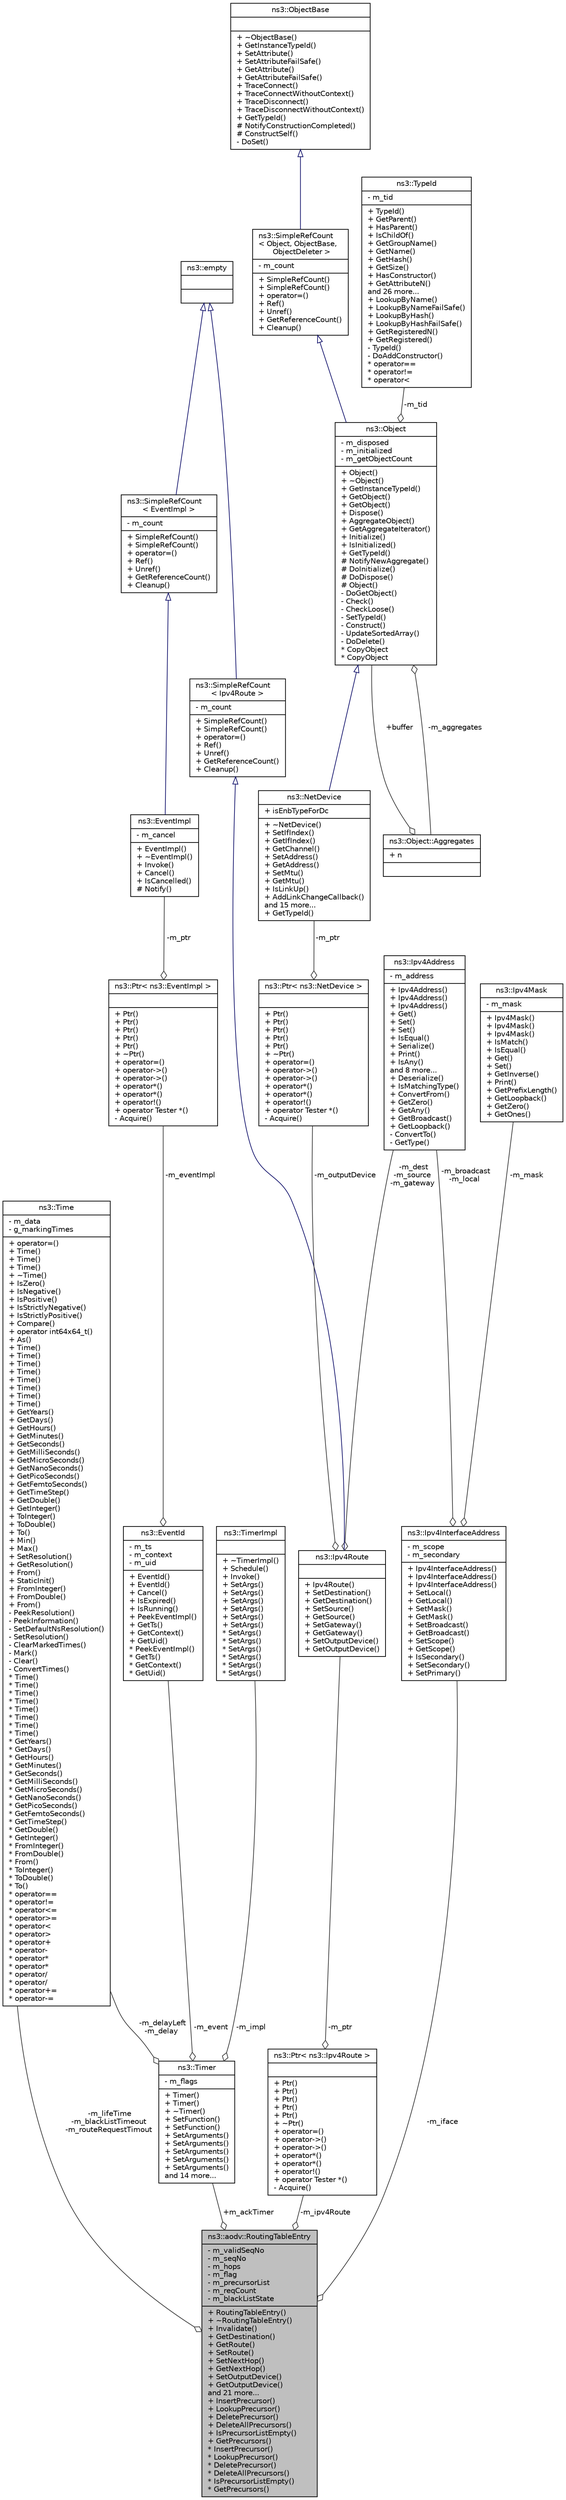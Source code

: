 digraph "ns3::aodv::RoutingTableEntry"
{
  edge [fontname="Helvetica",fontsize="10",labelfontname="Helvetica",labelfontsize="10"];
  node [fontname="Helvetica",fontsize="10",shape=record];
  Node1 [label="{ns3::aodv::RoutingTableEntry\n|- m_validSeqNo\l- m_seqNo\l- m_hops\l- m_flag\l- m_precursorList\l- m_reqCount\l- m_blackListState\l|+ RoutingTableEntry()\l+ ~RoutingTableEntry()\l+ Invalidate()\l+ GetDestination()\l+ GetRoute()\l+ SetRoute()\l+ SetNextHop()\l+ GetNextHop()\l+ SetOutputDevice()\l+ GetOutputDevice()\land 21 more...\l+ InsertPrecursor()\l+ LookupPrecursor()\l+ DeletePrecursor()\l+ DeleteAllPrecursors()\l+ IsPrecursorListEmpty()\l+ GetPrecursors()\l* InsertPrecursor()\l* LookupPrecursor()\l* DeletePrecursor()\l* DeleteAllPrecursors()\l* IsPrecursorListEmpty()\l* GetPrecursors()\l}",height=0.2,width=0.4,color="black", fillcolor="grey75", style="filled", fontcolor="black"];
  Node2 -> Node1 [color="grey25",fontsize="10",style="solid",label=" -m_lifeTime\n-m_blackListTimeout\n-m_routeRequestTimout" ,arrowhead="odiamond"];
  Node2 [label="{ns3::Time\n|- m_data\l- g_markingTimes\l|+ operator=()\l+ Time()\l+ Time()\l+ Time()\l+ ~Time()\l+ IsZero()\l+ IsNegative()\l+ IsPositive()\l+ IsStrictlyNegative()\l+ IsStrictlyPositive()\l+ Compare()\l+ operator int64x64_t()\l+ As()\l+ Time()\l+ Time()\l+ Time()\l+ Time()\l+ Time()\l+ Time()\l+ Time()\l+ Time()\l+ GetYears()\l+ GetDays()\l+ GetHours()\l+ GetMinutes()\l+ GetSeconds()\l+ GetMilliSeconds()\l+ GetMicroSeconds()\l+ GetNanoSeconds()\l+ GetPicoSeconds()\l+ GetFemtoSeconds()\l+ GetTimeStep()\l+ GetDouble()\l+ GetInteger()\l+ ToInteger()\l+ ToDouble()\l+ To()\l+ Min()\l+ Max()\l+ SetResolution()\l+ GetResolution()\l+ From()\l+ StaticInit()\l+ FromInteger()\l+ FromDouble()\l+ From()\l- PeekResolution()\l- PeekInformation()\l- SetDefaultNsResolution()\l- SetResolution()\l- ClearMarkedTimes()\l- Mark()\l- Clear()\l- ConvertTimes()\l* Time()\l* Time()\l* Time()\l* Time()\l* Time()\l* Time()\l* Time()\l* Time()\l* GetYears()\l* GetDays()\l* GetHours()\l* GetMinutes()\l* GetSeconds()\l* GetMilliSeconds()\l* GetMicroSeconds()\l* GetNanoSeconds()\l* GetPicoSeconds()\l* GetFemtoSeconds()\l* GetTimeStep()\l* GetDouble()\l* GetInteger()\l* FromInteger()\l* FromDouble()\l* From()\l* ToInteger()\l* ToDouble()\l* To()\l* operator==\l* operator!=\l* operator\<=\l* operator\>=\l* operator\<\l* operator\>\l* operator+\l* operator-\l* operator*\l* operator*\l* operator/\l* operator/\l* operator+=\l* operator-=\l}",height=0.2,width=0.4,color="black", fillcolor="white", style="filled",URL="$dc/d04/classns3_1_1Time.html",tooltip="Simulation virtual time values and global simulation resolution. "];
  Node3 -> Node1 [color="grey25",fontsize="10",style="solid",label=" -m_iface" ,arrowhead="odiamond"];
  Node3 [label="{ns3::Ipv4InterfaceAddress\n|- m_scope\l- m_secondary\l|+ Ipv4InterfaceAddress()\l+ Ipv4InterfaceAddress()\l+ Ipv4InterfaceAddress()\l+ SetLocal()\l+ GetLocal()\l+ SetMask()\l+ GetMask()\l+ SetBroadcast()\l+ GetBroadcast()\l+ SetScope()\l+ GetScope()\l+ IsSecondary()\l+ SetSecondary()\l+ SetPrimary()\l}",height=0.2,width=0.4,color="black", fillcolor="white", style="filled",URL="$d4/d16/classns3_1_1Ipv4InterfaceAddress.html",tooltip="a class to store IPv4 address information on an interface "];
  Node4 -> Node3 [color="grey25",fontsize="10",style="solid",label=" -m_mask" ,arrowhead="odiamond"];
  Node4 [label="{ns3::Ipv4Mask\n|- m_mask\l|+ Ipv4Mask()\l+ Ipv4Mask()\l+ Ipv4Mask()\l+ IsMatch()\l+ IsEqual()\l+ Get()\l+ Set()\l+ GetInverse()\l+ Print()\l+ GetPrefixLength()\l+ GetLoopback()\l+ GetZero()\l+ GetOnes()\l}",height=0.2,width=0.4,color="black", fillcolor="white", style="filled",URL="$d5/df8/classns3_1_1Ipv4Mask.html",tooltip="a class to represent an Ipv4 address mask "];
  Node5 -> Node3 [color="grey25",fontsize="10",style="solid",label=" -m_broadcast\n-m_local" ,arrowhead="odiamond"];
  Node5 [label="{ns3::Ipv4Address\n|- m_address\l|+ Ipv4Address()\l+ Ipv4Address()\l+ Ipv4Address()\l+ Get()\l+ Set()\l+ Set()\l+ IsEqual()\l+ Serialize()\l+ Print()\l+ IsAny()\land 8 more...\l+ Deserialize()\l+ IsMatchingType()\l+ ConvertFrom()\l+ GetZero()\l+ GetAny()\l+ GetBroadcast()\l+ GetLoopback()\l- ConvertTo()\l- GetType()\l}",height=0.2,width=0.4,color="black", fillcolor="white", style="filled",URL="$de/d55/classns3_1_1Ipv4Address.html",tooltip="Ipv4 addresses are stored in host order in this class. "];
  Node6 -> Node1 [color="grey25",fontsize="10",style="solid",label=" -m_ipv4Route" ,arrowhead="odiamond"];
  Node6 [label="{ns3::Ptr\< ns3::Ipv4Route \>\n||+ Ptr()\l+ Ptr()\l+ Ptr()\l+ Ptr()\l+ Ptr()\l+ ~Ptr()\l+ operator=()\l+ operator-\>()\l+ operator-\>()\l+ operator*()\l+ operator*()\l+ operator!()\l+ operator Tester *()\l- Acquire()\l}",height=0.2,width=0.4,color="black", fillcolor="white", style="filled",URL="$dc/d90/classns3_1_1Ptr.html"];
  Node7 -> Node6 [color="grey25",fontsize="10",style="solid",label=" -m_ptr" ,arrowhead="odiamond"];
  Node7 [label="{ns3::Ipv4Route\n||+ Ipv4Route()\l+ SetDestination()\l+ GetDestination()\l+ SetSource()\l+ GetSource()\l+ SetGateway()\l+ GetGateway()\l+ SetOutputDevice()\l+ GetOutputDevice()\l}",height=0.2,width=0.4,color="black", fillcolor="white", style="filled",URL="$d7/dbb/classns3_1_1Ipv4Route.html",tooltip="IPv4 route cache entry (similar to Linux struct rtable) "];
  Node8 -> Node7 [dir="back",color="midnightblue",fontsize="10",style="solid",arrowtail="onormal"];
  Node8 [label="{ns3::SimpleRefCount\l\< Ipv4Route \>\n|- m_count\l|+ SimpleRefCount()\l+ SimpleRefCount()\l+ operator=()\l+ Ref()\l+ Unref()\l+ GetReferenceCount()\l+ Cleanup()\l}",height=0.2,width=0.4,color="black", fillcolor="white", style="filled",URL="$da/da1/classns3_1_1SimpleRefCount.html"];
  Node9 -> Node8 [dir="back",color="midnightblue",fontsize="10",style="solid",arrowtail="onormal"];
  Node9 [label="{ns3::empty\n||}",height=0.2,width=0.4,color="black", fillcolor="white", style="filled",URL="$d9/d6a/classns3_1_1empty.html",tooltip="make Callback use a separate empty type "];
  Node10 -> Node7 [color="grey25",fontsize="10",style="solid",label=" -m_outputDevice" ,arrowhead="odiamond"];
  Node10 [label="{ns3::Ptr\< ns3::NetDevice \>\n||+ Ptr()\l+ Ptr()\l+ Ptr()\l+ Ptr()\l+ Ptr()\l+ ~Ptr()\l+ operator=()\l+ operator-\>()\l+ operator-\>()\l+ operator*()\l+ operator*()\l+ operator!()\l+ operator Tester *()\l- Acquire()\l}",height=0.2,width=0.4,color="black", fillcolor="white", style="filled",URL="$dc/d90/classns3_1_1Ptr.html"];
  Node11 -> Node10 [color="grey25",fontsize="10",style="solid",label=" -m_ptr" ,arrowhead="odiamond"];
  Node11 [label="{ns3::NetDevice\n|+ isEnbTypeForDc\l|+ ~NetDevice()\l+ SetIfIndex()\l+ GetIfIndex()\l+ GetChannel()\l+ SetAddress()\l+ GetAddress()\l+ SetMtu()\l+ GetMtu()\l+ IsLinkUp()\l+ AddLinkChangeCallback()\land 15 more...\l+ GetTypeId()\l}",height=0.2,width=0.4,color="black", fillcolor="white", style="filled",URL="$d9/dac/classns3_1_1NetDevice.html",tooltip="Network layer to device interface. "];
  Node12 -> Node11 [dir="back",color="midnightblue",fontsize="10",style="solid",arrowtail="onormal"];
  Node12 [label="{ns3::Object\n|- m_disposed\l- m_initialized\l- m_getObjectCount\l|+ Object()\l+ ~Object()\l+ GetInstanceTypeId()\l+ GetObject()\l+ GetObject()\l+ Dispose()\l+ AggregateObject()\l+ GetAggregateIterator()\l+ Initialize()\l+ IsInitialized()\l+ GetTypeId()\l# NotifyNewAggregate()\l# DoInitialize()\l# DoDispose()\l# Object()\l- DoGetObject()\l- Check()\l- CheckLoose()\l- SetTypeId()\l- Construct()\l- UpdateSortedArray()\l- DoDelete()\l* CopyObject\l* CopyObject\l}",height=0.2,width=0.4,color="black", fillcolor="white", style="filled",URL="$d9/d77/classns3_1_1Object.html",tooltip="A base class which provides memory management and object aggregation. "];
  Node13 -> Node12 [dir="back",color="midnightblue",fontsize="10",style="solid",arrowtail="onormal"];
  Node13 [label="{ns3::SimpleRefCount\l\< Object, ObjectBase,\l ObjectDeleter \>\n|- m_count\l|+ SimpleRefCount()\l+ SimpleRefCount()\l+ operator=()\l+ Ref()\l+ Unref()\l+ GetReferenceCount()\l+ Cleanup()\l}",height=0.2,width=0.4,color="black", fillcolor="white", style="filled",URL="$da/da1/classns3_1_1SimpleRefCount.html"];
  Node14 -> Node13 [dir="back",color="midnightblue",fontsize="10",style="solid",arrowtail="onormal"];
  Node14 [label="{ns3::ObjectBase\n||+ ~ObjectBase()\l+ GetInstanceTypeId()\l+ SetAttribute()\l+ SetAttributeFailSafe()\l+ GetAttribute()\l+ GetAttributeFailSafe()\l+ TraceConnect()\l+ TraceConnectWithoutContext()\l+ TraceDisconnect()\l+ TraceDisconnectWithoutContext()\l+ GetTypeId()\l# NotifyConstructionCompleted()\l# ConstructSelf()\l- DoSet()\l}",height=0.2,width=0.4,color="black", fillcolor="white", style="filled",URL="$d2/dac/classns3_1_1ObjectBase.html",tooltip="Anchor the ns-3 type and attribute system. "];
  Node15 -> Node12 [color="grey25",fontsize="10",style="solid",label=" -m_tid" ,arrowhead="odiamond"];
  Node15 [label="{ns3::TypeId\n|- m_tid\l|+ TypeId()\l+ GetParent()\l+ HasParent()\l+ IsChildOf()\l+ GetGroupName()\l+ GetName()\l+ GetHash()\l+ GetSize()\l+ HasConstructor()\l+ GetAttributeN()\land 26 more...\l+ LookupByName()\l+ LookupByNameFailSafe()\l+ LookupByHash()\l+ LookupByHashFailSafe()\l+ GetRegisteredN()\l+ GetRegistered()\l- TypeId()\l- DoAddConstructor()\l* operator==\l* operator!=\l* operator\<\l}",height=0.2,width=0.4,color="black", fillcolor="white", style="filled",URL="$d6/d11/classns3_1_1TypeId.html",tooltip="a unique identifier for an interface. "];
  Node16 -> Node12 [color="grey25",fontsize="10",style="solid",label=" -m_aggregates" ,arrowhead="odiamond"];
  Node16 [label="{ns3::Object::Aggregates\n|+ n\l|}",height=0.2,width=0.4,color="black", fillcolor="white", style="filled",URL="$d5/de9/structns3_1_1Object_1_1Aggregates.html"];
  Node12 -> Node16 [color="grey25",fontsize="10",style="solid",label=" +buffer" ,arrowhead="odiamond"];
  Node5 -> Node7 [color="grey25",fontsize="10",style="solid",label=" -m_dest\n-m_source\n-m_gateway" ,arrowhead="odiamond"];
  Node17 -> Node1 [color="grey25",fontsize="10",style="solid",label=" +m_ackTimer" ,arrowhead="odiamond"];
  Node17 [label="{ns3::Timer\n|- m_flags\l|+ Timer()\l+ Timer()\l+ ~Timer()\l+ SetFunction()\l+ SetFunction()\l+ SetArguments()\l+ SetArguments()\l+ SetArguments()\l+ SetArguments()\l+ SetArguments()\land 14 more...\l}",height=0.2,width=0.4,color="black", fillcolor="white", style="filled",URL="$d0/d3e/classns3_1_1Timer.html",tooltip="A simple Timer class. "];
  Node18 -> Node17 [color="grey25",fontsize="10",style="solid",label=" -m_event" ,arrowhead="odiamond"];
  Node18 [label="{ns3::EventId\n|- m_ts\l- m_context\l- m_uid\l|+ EventId()\l+ EventId()\l+ Cancel()\l+ IsExpired()\l+ IsRunning()\l+ PeekEventImpl()\l+ GetTs()\l+ GetContext()\l+ GetUid()\l* PeekEventImpl()\l* GetTs()\l* GetContext()\l* GetUid()\l}",height=0.2,width=0.4,color="black", fillcolor="white", style="filled",URL="$d1/df8/classns3_1_1EventId.html",tooltip="An identifier for simulation events. "];
  Node19 -> Node18 [color="grey25",fontsize="10",style="solid",label=" -m_eventImpl" ,arrowhead="odiamond"];
  Node19 [label="{ns3::Ptr\< ns3::EventImpl \>\n||+ Ptr()\l+ Ptr()\l+ Ptr()\l+ Ptr()\l+ Ptr()\l+ ~Ptr()\l+ operator=()\l+ operator-\>()\l+ operator-\>()\l+ operator*()\l+ operator*()\l+ operator!()\l+ operator Tester *()\l- Acquire()\l}",height=0.2,width=0.4,color="black", fillcolor="white", style="filled",URL="$dc/d90/classns3_1_1Ptr.html"];
  Node20 -> Node19 [color="grey25",fontsize="10",style="solid",label=" -m_ptr" ,arrowhead="odiamond"];
  Node20 [label="{ns3::EventImpl\n|- m_cancel\l|+ EventImpl()\l+ ~EventImpl()\l+ Invoke()\l+ Cancel()\l+ IsCancelled()\l# Notify()\l}",height=0.2,width=0.4,color="black", fillcolor="white", style="filled",URL="$da/def/classns3_1_1EventImpl.html",tooltip="A simulation event. "];
  Node21 -> Node20 [dir="back",color="midnightblue",fontsize="10",style="solid",arrowtail="onormal"];
  Node21 [label="{ns3::SimpleRefCount\l\< EventImpl \>\n|- m_count\l|+ SimpleRefCount()\l+ SimpleRefCount()\l+ operator=()\l+ Ref()\l+ Unref()\l+ GetReferenceCount()\l+ Cleanup()\l}",height=0.2,width=0.4,color="black", fillcolor="white", style="filled",URL="$da/da1/classns3_1_1SimpleRefCount.html"];
  Node9 -> Node21 [dir="back",color="midnightblue",fontsize="10",style="solid",arrowtail="onormal"];
  Node2 -> Node17 [color="grey25",fontsize="10",style="solid",label=" -m_delayLeft\n-m_delay" ,arrowhead="odiamond"];
  Node22 -> Node17 [color="grey25",fontsize="10",style="solid",label=" -m_impl" ,arrowhead="odiamond"];
  Node22 [label="{ns3::TimerImpl\n||+ ~TimerImpl()\l+ Schedule()\l+ Invoke()\l+ SetArgs()\l+ SetArgs()\l+ SetArgs()\l+ SetArgs()\l+ SetArgs()\l+ SetArgs()\l* SetArgs()\l* SetArgs()\l* SetArgs()\l* SetArgs()\l* SetArgs()\l* SetArgs()\l}",height=0.2,width=0.4,color="black", fillcolor="white", style="filled",URL="$d9/d2f/classns3_1_1TimerImpl.html"];
}
